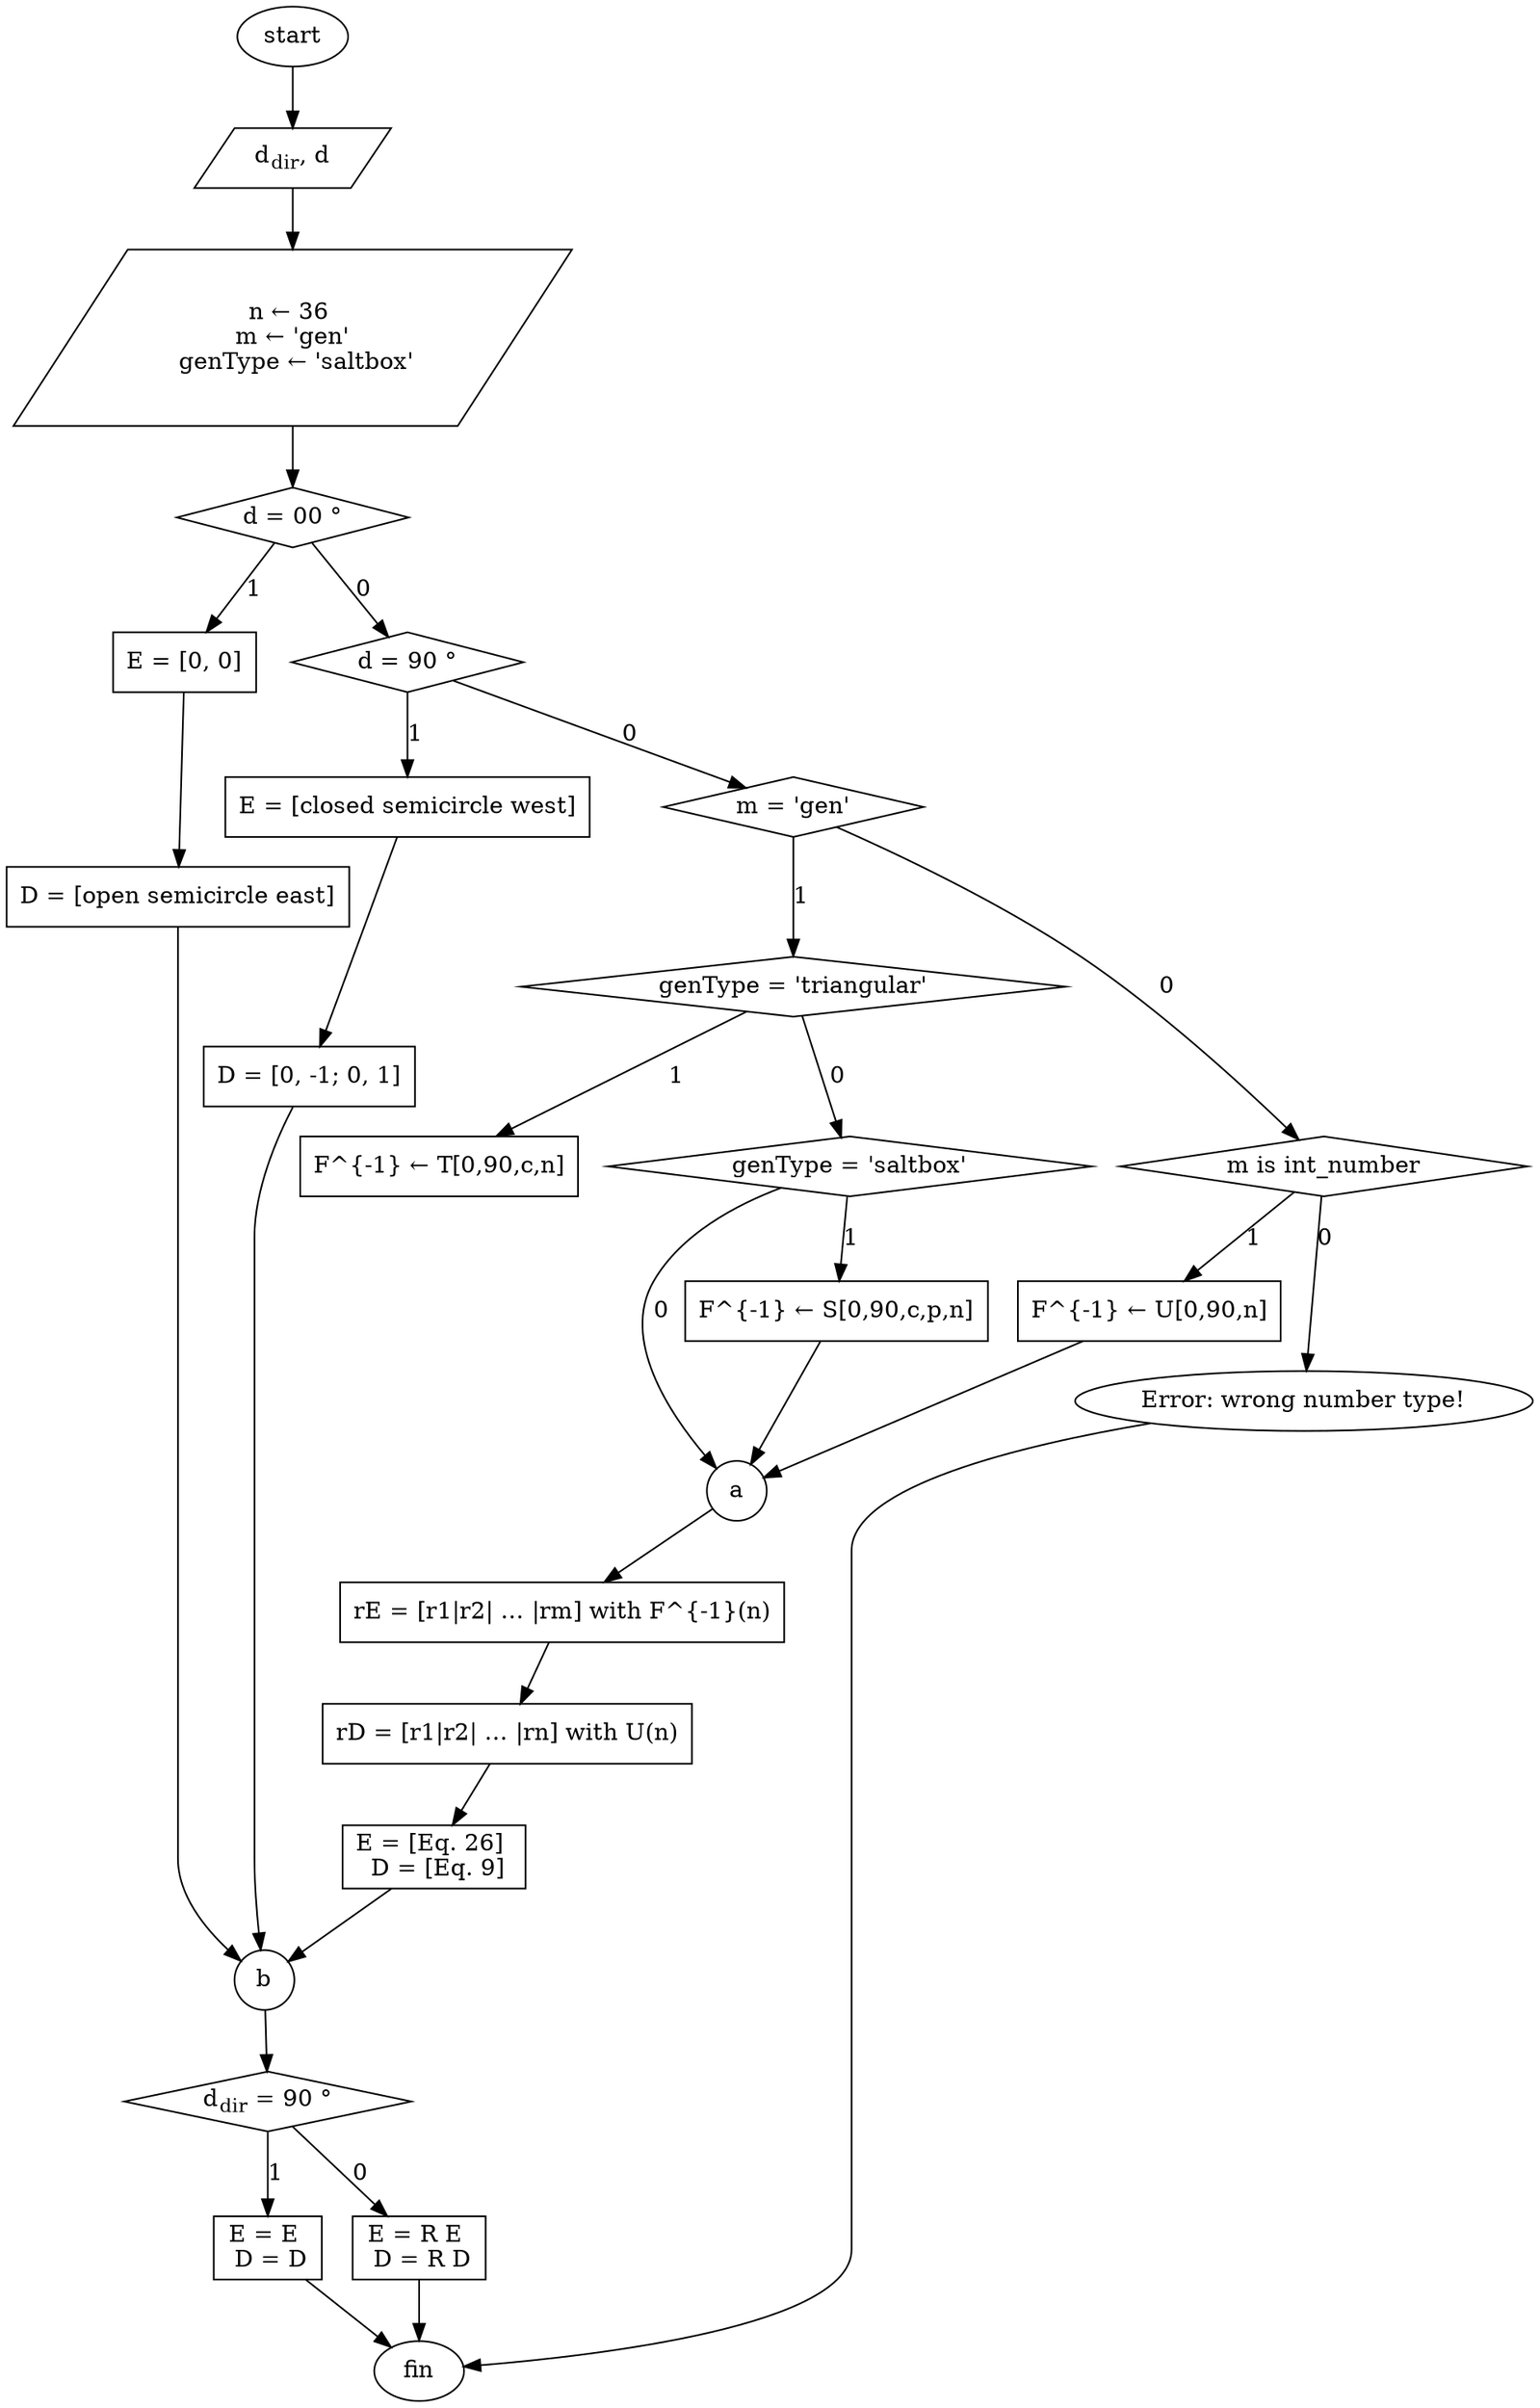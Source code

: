 digraph {
rankdir = UD

start -> input

input [shape="parallelogram", label=<d<sub>dir</sub>, d>];
input -> inputDefault;

inputDefault [shape="parallelogram", label=<n &larr; 36 <br/> m &larr; 'gen' <br/> genType &larr; 'saltbox'>];
inputDefault -> decision1

decision1 [shape=diamond, label=<d = 00 &deg;>];
decision1 -> pointDaylight [label="1"];
pointDaylight -> openSemicircleEast
openSemicircleEast -> b

pointDaylight [shape="box", label=<E = [0, 0]>];
openSemicircleEast [shape="box", label=<D = [open semicircle east]>];
b [shape="circle", label=<b>];

decision1 -> decision2 [label="0"];
decision2 [shape=diamond, label=<d = 90 &deg;>];
decision2 -> closedSemicircleWest [label="1"];
decision2 -> decision3 [label="0"];
closedSemicircleWest [shape=box, label=<E = [closed semicircle west]>];
closedSemicircleWest -> linePlaneTrace
linePlaneTrace [shape=box, label=<D = [0, -1; 0, 1]>];
linePlaneTrace -> b

decision3 [shape=diamond, label=<m = 'gen'>];
decision3 -> decision5 [label="1"];
decision3 -> decision4 [label="0"];
decision4 [shape=diamond, label=<m is int_number>];
decision5 [shape=diamond, label=<genType = 'triangular'>];


decision4 -> rndUniform [label="1"];
decision4 -> error [label="0"];
rndUniform [shape=box, label=<F^{-1} &larr; U[0,90,n]>];
error [label=<Error: wrong number type!>];
error -> fin

rndUniform -> a;
decision5 -> rndTriangular [label="1"];
decision5 -> decision6 [label="0"];
rndTriangular [shape=box, label=<F^{-1} &larr; T[0,90,c,n]>];

decision6 [shape=diamond, label=<genType = 'saltbox'>];
decision6 -> rndSaltbox [label="1"];
decision6 -> a [label="0"];
rndSaltbox [shape=box, label=<F^{-1} &larr; S[0,90,c,p,n]>];
rndSaltbox -> a;
rakeE [shape=box, label=<rE = [r1|r2| &hellip; |rm] with F^{-1}(n)>];
rakeE -> rakeD;
rakeD [shape=box, label=<rD = [r1|r2| &hellip; |rn] with U(n)>];
a [shape=circle, label=<a>];
a -> rakeE;
ED [shape=box, label=<E = [Eq. 26] <br/> D = [Eq. 9]>];
rakeD -> ED;
ED -> b;

decision7 [shape=diamond, label=<d<sub>dir</sub> = 90 &deg;>];
b -> decision7;
decision7 -> EDhatEquiv [label="1"];
decision7 -> EDhat [label="0"];

EDhatEquiv [shape=box, label=<E = E <br/> D = D>];
EDhat [shape=box, label=<E = R E <br/> D = R D>];

EDhatEquiv -> fin
EDhat -> fin
}
/*
 Reference: http://lornajane.net/posts/2011/drawing-flow-diagrams-with-graphviz
 In order to run:
 dot -Tsvg flowchartDaylightLisleProg.dot > flowchartDaylightLisleProg.svg
*/

